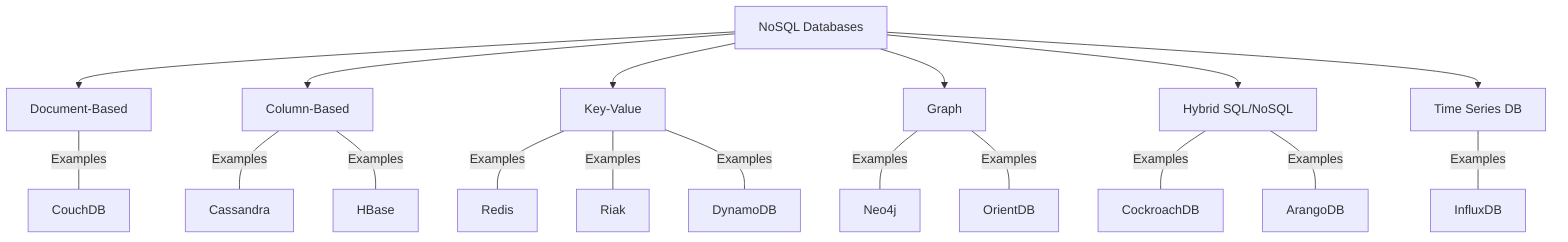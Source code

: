 graph TD
   G[Time Series DB]
  A[NoSQL Databases]
  B[Document-Based]
  C[Column-Based]
  D[Key-Value]
  E[Graph]
  F[Hybrid SQL/NoSQL]

  A-->B
  A-->C
  A-->D
  A-->E
  A-->F
  A-->G

  B---|Examples| H[CouchDB]

  C---|Examples| I[Cassandra]
  C---|Examples| J[HBase]

  D---|Examples| K[Redis]
  D---|Examples| L[Riak]
  D---|Examples| Q[DynamoDB]

  E---|Examples| M[Neo4j]
  E---|Examples| N[OrientDB]

  F---|Examples| O[CockroachDB]
  F---|Examples| P[ArangoDB]

  G---|Examples| S[InfluxDB]